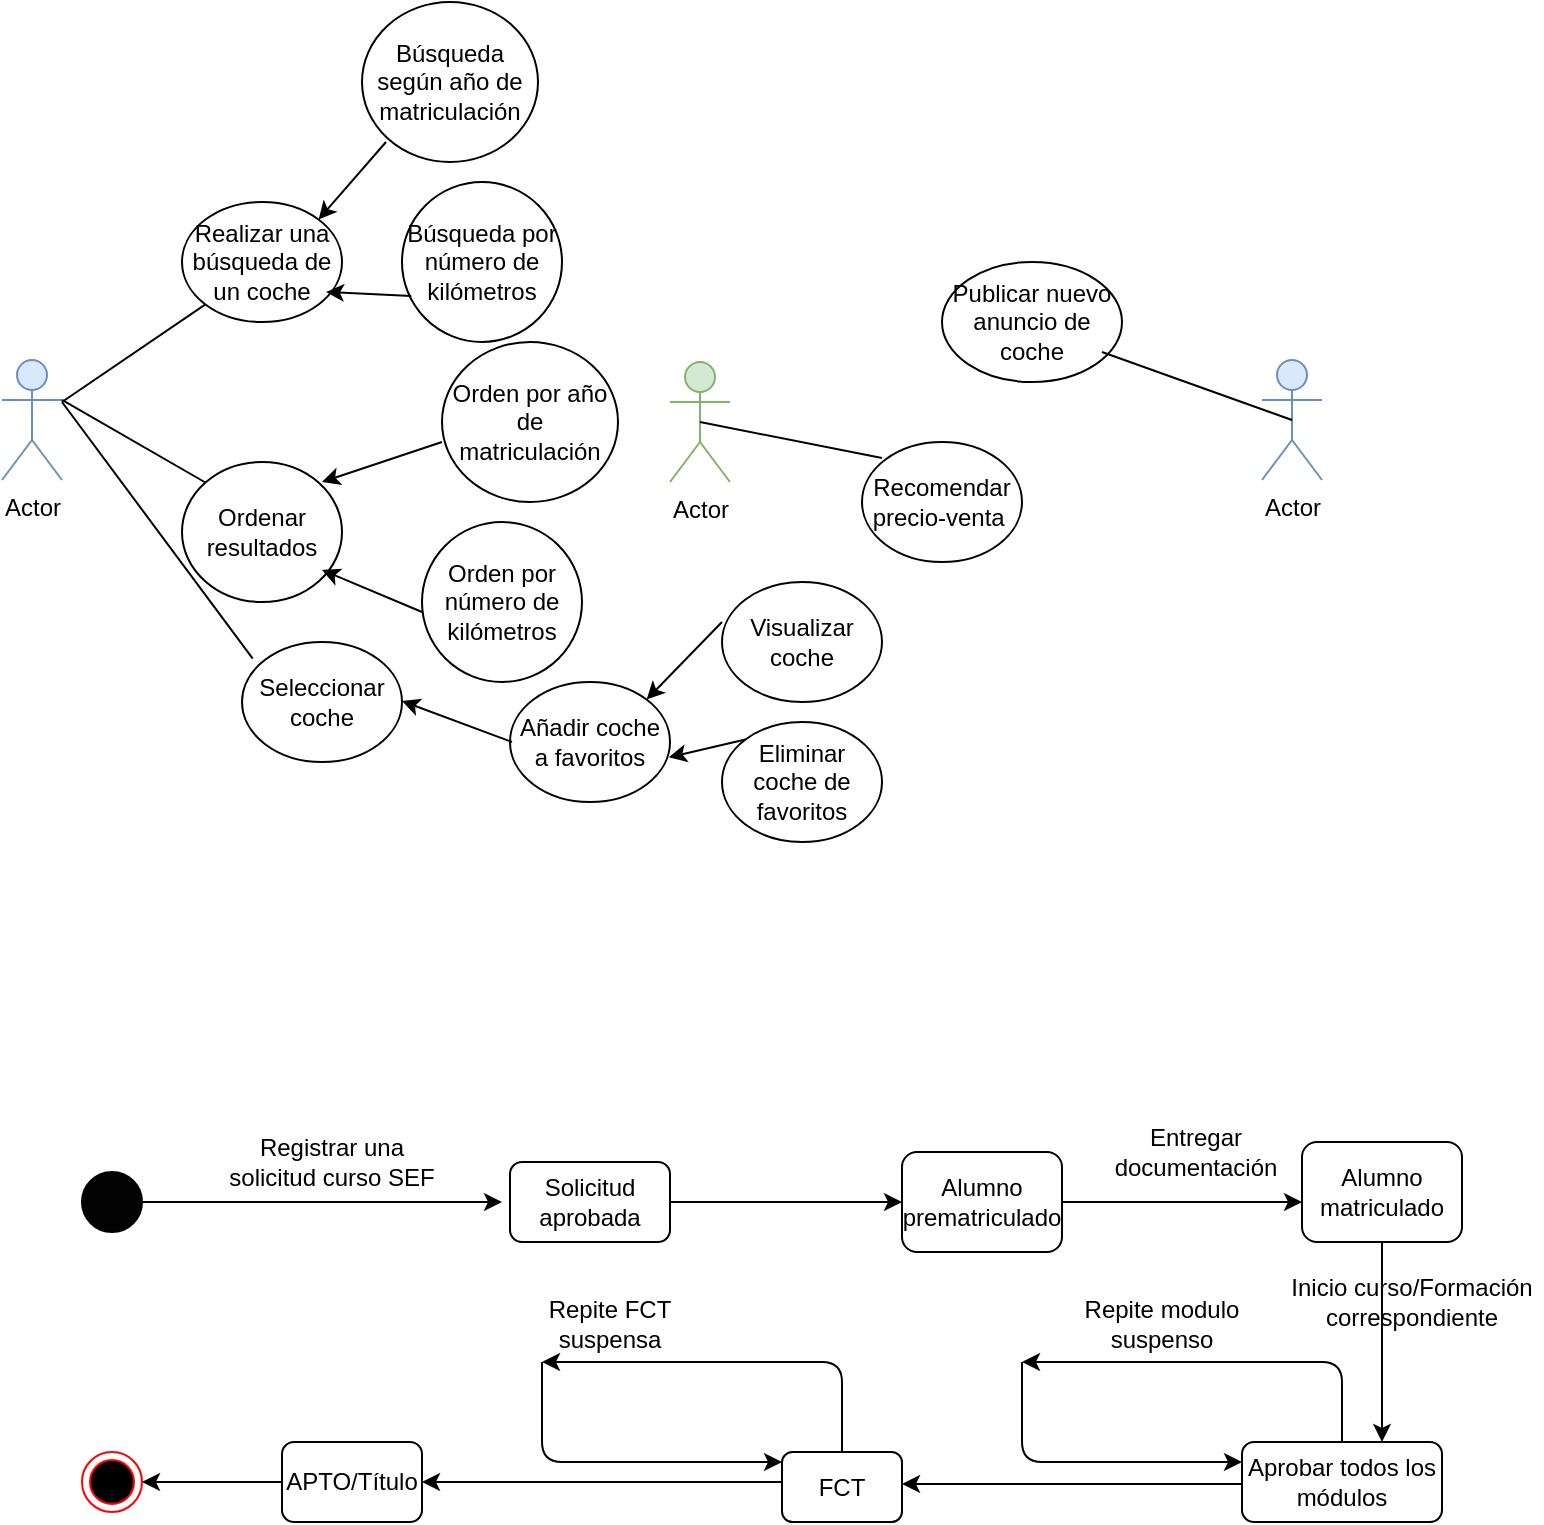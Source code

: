 <mxfile version="14.7.0" type="github">
  <diagram id="AsL2J251Isr8kJkKQHdW" name="Page-1">
    <mxGraphModel dx="742" dy="477" grid="1" gridSize="10" guides="1" tooltips="1" connect="1" arrows="1" fold="1" page="1" pageScale="1" pageWidth="827" pageHeight="1169" math="0" shadow="0">
      <root>
        <mxCell id="0" />
        <mxCell id="1" parent="0" />
        <mxCell id="w96s1OQSeW8Rjc-1KAH1-1" value="Actor" style="shape=umlActor;verticalLabelPosition=bottom;verticalAlign=top;html=1;outlineConnect=0;fillColor=#dae8fc;strokeColor=#6c8ebf;" parent="1" vertex="1">
          <mxGeometry x="50" y="179" width="30" height="60" as="geometry" />
        </mxCell>
        <mxCell id="w96s1OQSeW8Rjc-1KAH1-2" value="Actor" style="shape=umlActor;verticalLabelPosition=bottom;verticalAlign=top;html=1;outlineConnect=0;fillColor=#dae8fc;strokeColor=#6c8ebf;" parent="1" vertex="1">
          <mxGeometry x="680" y="179" width="30" height="60" as="geometry" />
        </mxCell>
        <mxCell id="w96s1OQSeW8Rjc-1KAH1-3" value="Actor" style="shape=umlActor;verticalLabelPosition=bottom;verticalAlign=top;html=1;outlineConnect=0;fillColor=#d5e8d4;strokeColor=#82b366;" parent="1" vertex="1">
          <mxGeometry x="384" y="180" width="30" height="60" as="geometry" />
        </mxCell>
        <mxCell id="w96s1OQSeW8Rjc-1KAH1-4" value="Realizar una búsqueda de un coche" style="ellipse;whiteSpace=wrap;html=1;" parent="1" vertex="1">
          <mxGeometry x="140" y="100" width="80" height="60" as="geometry" />
        </mxCell>
        <mxCell id="w96s1OQSeW8Rjc-1KAH1-5" value="Publicar nuevo anuncio de coche" style="ellipse;whiteSpace=wrap;html=1;" parent="1" vertex="1">
          <mxGeometry x="520" y="130" width="90" height="60" as="geometry" />
        </mxCell>
        <mxCell id="w96s1OQSeW8Rjc-1KAH1-8" value="Búsqueda según año de matriculación" style="ellipse;whiteSpace=wrap;html=1;" parent="1" vertex="1">
          <mxGeometry x="230" width="88" height="80" as="geometry" />
        </mxCell>
        <mxCell id="w96s1OQSeW8Rjc-1KAH1-9" value="Búsqueda por número de kilómetros" style="ellipse;whiteSpace=wrap;html=1;" parent="1" vertex="1">
          <mxGeometry x="250" y="90" width="80" height="80" as="geometry" />
        </mxCell>
        <mxCell id="w96s1OQSeW8Rjc-1KAH1-10" value="" style="endArrow=none;html=1;entryX=0;entryY=1;entryDx=0;entryDy=0;" parent="1" target="w96s1OQSeW8Rjc-1KAH1-4" edge="1">
          <mxGeometry width="50" height="50" relative="1" as="geometry">
            <mxPoint x="80" y="200" as="sourcePoint" />
            <mxPoint x="150" y="160" as="targetPoint" />
          </mxGeometry>
        </mxCell>
        <mxCell id="w96s1OQSeW8Rjc-1KAH1-11" value="" style="endArrow=classic;html=1;entryX=1;entryY=0;entryDx=0;entryDy=0;" parent="1" target="w96s1OQSeW8Rjc-1KAH1-4" edge="1">
          <mxGeometry width="50" height="50" relative="1" as="geometry">
            <mxPoint x="242" y="70" as="sourcePoint" />
            <mxPoint x="182" y="100" as="targetPoint" />
          </mxGeometry>
        </mxCell>
        <mxCell id="w96s1OQSeW8Rjc-1KAH1-12" value="" style="endArrow=classic;html=1;exitX=0.058;exitY=0.713;exitDx=0;exitDy=0;exitPerimeter=0;" parent="1" edge="1" source="w96s1OQSeW8Rjc-1KAH1-9">
          <mxGeometry width="50" height="50" relative="1" as="geometry">
            <mxPoint x="252" y="175.32" as="sourcePoint" />
            <mxPoint x="212" y="145" as="targetPoint" />
            <Array as="points">
              <mxPoint x="212" y="145" />
            </Array>
          </mxGeometry>
        </mxCell>
        <mxCell id="w96s1OQSeW8Rjc-1KAH1-13" value="Ordenar resultados&lt;br&gt;" style="ellipse;whiteSpace=wrap;html=1;" parent="1" vertex="1">
          <mxGeometry x="140" y="230" width="80" height="70" as="geometry" />
        </mxCell>
        <mxCell id="w96s1OQSeW8Rjc-1KAH1-15" value="" style="endArrow=none;html=1;exitX=1;exitY=0.333;exitDx=0;exitDy=0;exitPerimeter=0;entryX=0;entryY=0;entryDx=0;entryDy=0;" parent="1" source="w96s1OQSeW8Rjc-1KAH1-1" target="w96s1OQSeW8Rjc-1KAH1-13" edge="1">
          <mxGeometry width="50" height="50" relative="1" as="geometry">
            <mxPoint x="360" y="220" as="sourcePoint" />
            <mxPoint x="410" y="170" as="targetPoint" />
          </mxGeometry>
        </mxCell>
        <mxCell id="w96s1OQSeW8Rjc-1KAH1-17" value="Seleccionar coche" style="ellipse;whiteSpace=wrap;html=1;" parent="1" vertex="1">
          <mxGeometry x="170" y="320" width="80" height="60" as="geometry" />
        </mxCell>
        <mxCell id="w96s1OQSeW8Rjc-1KAH1-18" value="Añadir coche a favoritos" style="ellipse;whiteSpace=wrap;html=1;" parent="1" vertex="1">
          <mxGeometry x="304" y="340" width="80" height="60" as="geometry" />
        </mxCell>
        <mxCell id="w96s1OQSeW8Rjc-1KAH1-20" value="" style="endArrow=none;html=1;exitX=0.067;exitY=0.139;exitDx=0;exitDy=0;exitPerimeter=0;" parent="1" source="w96s1OQSeW8Rjc-1KAH1-17" edge="1">
          <mxGeometry width="50" height="50" relative="1" as="geometry">
            <mxPoint x="30" y="250" as="sourcePoint" />
            <mxPoint x="80" y="200" as="targetPoint" />
          </mxGeometry>
        </mxCell>
        <mxCell id="w96s1OQSeW8Rjc-1KAH1-21" value="" style="endArrow=classic;html=1;" parent="1" edge="1">
          <mxGeometry width="50" height="50" relative="1" as="geometry">
            <mxPoint x="305" y="370" as="sourcePoint" />
            <mxPoint x="250" y="349.5" as="targetPoint" />
            <Array as="points">
              <mxPoint x="305" y="370" />
            </Array>
          </mxGeometry>
        </mxCell>
        <mxCell id="w96s1OQSeW8Rjc-1KAH1-22" value="Visualizar coche" style="ellipse;whiteSpace=wrap;html=1;" parent="1" vertex="1">
          <mxGeometry x="410" y="290" width="80" height="60" as="geometry" />
        </mxCell>
        <mxCell id="w96s1OQSeW8Rjc-1KAH1-23" value="Eliminar coche de favoritos" style="ellipse;whiteSpace=wrap;html=1;" parent="1" vertex="1">
          <mxGeometry x="410" y="360" width="80" height="60" as="geometry" />
        </mxCell>
        <mxCell id="w96s1OQSeW8Rjc-1KAH1-24" value="" style="endArrow=classic;html=1;entryX=1;entryY=0;entryDx=0;entryDy=0;" parent="1" target="w96s1OQSeW8Rjc-1KAH1-18" edge="1">
          <mxGeometry width="50" height="50" relative="1" as="geometry">
            <mxPoint x="410" y="310" as="sourcePoint" />
            <mxPoint x="370" y="260" as="targetPoint" />
          </mxGeometry>
        </mxCell>
        <mxCell id="w96s1OQSeW8Rjc-1KAH1-25" value="" style="endArrow=classic;html=1;exitX=0;exitY=0;exitDx=0;exitDy=0;entryX=0.992;entryY=0.628;entryDx=0;entryDy=0;entryPerimeter=0;" parent="1" source="w96s1OQSeW8Rjc-1KAH1-23" target="w96s1OQSeW8Rjc-1KAH1-18" edge="1">
          <mxGeometry width="50" height="50" relative="1" as="geometry">
            <mxPoint x="320" y="310" as="sourcePoint" />
            <mxPoint x="370" y="260" as="targetPoint" />
          </mxGeometry>
        </mxCell>
        <mxCell id="w96s1OQSeW8Rjc-1KAH1-26" value="" style="endArrow=none;html=1;entryX=0.5;entryY=0.5;entryDx=0;entryDy=0;entryPerimeter=0;" parent="1" target="w96s1OQSeW8Rjc-1KAH1-2" edge="1">
          <mxGeometry width="50" height="50" relative="1" as="geometry">
            <mxPoint x="600" y="175" as="sourcePoint" />
            <mxPoint x="680" y="210" as="targetPoint" />
          </mxGeometry>
        </mxCell>
        <mxCell id="w96s1OQSeW8Rjc-1KAH1-27" value="Recomendar precio-venta&amp;nbsp;" style="ellipse;whiteSpace=wrap;html=1;" parent="1" vertex="1">
          <mxGeometry x="480" y="220" width="80" height="60" as="geometry" />
        </mxCell>
        <mxCell id="w96s1OQSeW8Rjc-1KAH1-28" value="" style="endArrow=none;html=1;exitX=0.5;exitY=0.5;exitDx=0;exitDy=0;exitPerimeter=0;" parent="1" source="w96s1OQSeW8Rjc-1KAH1-3" edge="1">
          <mxGeometry width="50" height="50" relative="1" as="geometry">
            <mxPoint x="430" y="250" as="sourcePoint" />
            <mxPoint x="490" y="228" as="targetPoint" />
          </mxGeometry>
        </mxCell>
        <mxCell id="8t_JVIRldsv6qtaErGp4-1" value="Orden por año de matriculación" style="ellipse;whiteSpace=wrap;html=1;" vertex="1" parent="1">
          <mxGeometry x="270" y="170" width="88" height="80" as="geometry" />
        </mxCell>
        <mxCell id="8t_JVIRldsv6qtaErGp4-2" value="Orden por número de kilómetros" style="ellipse;whiteSpace=wrap;html=1;" vertex="1" parent="1">
          <mxGeometry x="260" y="260" width="80" height="80" as="geometry" />
        </mxCell>
        <mxCell id="8t_JVIRldsv6qtaErGp4-3" value="" style="endArrow=classic;html=1;" edge="1" parent="1">
          <mxGeometry width="50" height="50" relative="1" as="geometry">
            <mxPoint x="270" y="220" as="sourcePoint" />
            <mxPoint x="210" y="240" as="targetPoint" />
            <Array as="points">
              <mxPoint x="270" y="220.21" />
            </Array>
          </mxGeometry>
        </mxCell>
        <mxCell id="8t_JVIRldsv6qtaErGp4-4" value="" style="endArrow=classic;html=1;" edge="1" parent="1">
          <mxGeometry width="50" height="50" relative="1" as="geometry">
            <mxPoint x="260" y="305" as="sourcePoint" />
            <mxPoint x="210" y="284" as="targetPoint" />
          </mxGeometry>
        </mxCell>
        <mxCell id="8t_JVIRldsv6qtaErGp4-7" value="" style="ellipse;whiteSpace=wrap;html=1;aspect=fixed;fillColor=#030303;" vertex="1" parent="1">
          <mxGeometry x="90" y="585" width="30" height="30" as="geometry" />
        </mxCell>
        <mxCell id="8t_JVIRldsv6qtaErGp4-8" value="" style="endArrow=classic;html=1;exitX=1;exitY=0.5;exitDx=0;exitDy=0;" edge="1" parent="1" source="8t_JVIRldsv6qtaErGp4-7">
          <mxGeometry width="50" height="50" relative="1" as="geometry">
            <mxPoint x="360" y="720" as="sourcePoint" />
            <mxPoint x="300" y="600" as="targetPoint" />
          </mxGeometry>
        </mxCell>
        <mxCell id="8t_JVIRldsv6qtaErGp4-11" value="Solicitud aprobada" style="rounded=1;whiteSpace=wrap;html=1;fillColor=#FFFFFF;" vertex="1" parent="1">
          <mxGeometry x="304" y="580" width="80" height="40" as="geometry" />
        </mxCell>
        <mxCell id="8t_JVIRldsv6qtaErGp4-12" value="" style="endArrow=classic;html=1;exitX=1;exitY=0.5;exitDx=0;exitDy=0;entryX=0;entryY=0.5;entryDx=0;entryDy=0;" edge="1" parent="1" source="8t_JVIRldsv6qtaErGp4-11" target="8t_JVIRldsv6qtaErGp4-13">
          <mxGeometry width="50" height="50" relative="1" as="geometry">
            <mxPoint x="360" y="700" as="sourcePoint" />
            <mxPoint x="440" y="600" as="targetPoint" />
          </mxGeometry>
        </mxCell>
        <mxCell id="8t_JVIRldsv6qtaErGp4-13" value="Alumno prematriculado" style="rounded=1;whiteSpace=wrap;html=1;fillColor=#FFFFFF;" vertex="1" parent="1">
          <mxGeometry x="500" y="575" width="80" height="50" as="geometry" />
        </mxCell>
        <mxCell id="8t_JVIRldsv6qtaErGp4-18" value="Alumno matriculado" style="rounded=1;whiteSpace=wrap;html=1;fillColor=#FFFFFF;" vertex="1" parent="1">
          <mxGeometry x="700" y="570" width="80" height="50" as="geometry" />
        </mxCell>
        <mxCell id="8t_JVIRldsv6qtaErGp4-19" value="" style="endArrow=classic;html=1;exitX=1;exitY=0.5;exitDx=0;exitDy=0;" edge="1" parent="1" source="8t_JVIRldsv6qtaErGp4-13">
          <mxGeometry width="50" height="50" relative="1" as="geometry">
            <mxPoint x="640" y="595" as="sourcePoint" />
            <mxPoint x="700" y="600" as="targetPoint" />
          </mxGeometry>
        </mxCell>
        <mxCell id="8t_JVIRldsv6qtaErGp4-20" value="Aprobar todos los módulos" style="rounded=1;whiteSpace=wrap;html=1;fillColor=#FFFFFF;" vertex="1" parent="1">
          <mxGeometry x="670" y="720" width="100" height="40" as="geometry" />
        </mxCell>
        <mxCell id="8t_JVIRldsv6qtaErGp4-22" value="" style="endArrow=classic;html=1;exitX=0.5;exitY=0;exitDx=0;exitDy=0;" edge="1" parent="1" source="8t_JVIRldsv6qtaErGp4-20">
          <mxGeometry width="50" height="50" relative="1" as="geometry">
            <mxPoint x="430" y="670" as="sourcePoint" />
            <mxPoint x="560" y="680" as="targetPoint" />
            <Array as="points">
              <mxPoint x="720" y="680" />
            </Array>
          </mxGeometry>
        </mxCell>
        <mxCell id="8t_JVIRldsv6qtaErGp4-23" value="" style="endArrow=classic;html=1;entryX=0;entryY=0.25;entryDx=0;entryDy=0;" edge="1" parent="1" target="8t_JVIRldsv6qtaErGp4-20">
          <mxGeometry width="50" height="50" relative="1" as="geometry">
            <mxPoint x="560" y="680" as="sourcePoint" />
            <mxPoint x="480" y="620" as="targetPoint" />
            <Array as="points">
              <mxPoint x="560" y="730" />
            </Array>
          </mxGeometry>
        </mxCell>
        <mxCell id="8t_JVIRldsv6qtaErGp4-24" value="Repite modulo suspenso" style="text;html=1;strokeColor=none;fillColor=none;align=center;verticalAlign=middle;whiteSpace=wrap;rounded=0;" vertex="1" parent="1">
          <mxGeometry x="580" y="651" width="100" height="20" as="geometry" />
        </mxCell>
        <mxCell id="8t_JVIRldsv6qtaErGp4-25" value="" style="endArrow=classic;html=1;" edge="1" parent="1">
          <mxGeometry width="50" height="50" relative="1" as="geometry">
            <mxPoint x="670" y="741" as="sourcePoint" />
            <mxPoint x="500" y="741" as="targetPoint" />
          </mxGeometry>
        </mxCell>
        <mxCell id="8t_JVIRldsv6qtaErGp4-26" value="" style="endArrow=classic;html=1;exitX=0.5;exitY=1;exitDx=0;exitDy=0;" edge="1" parent="1" source="8t_JVIRldsv6qtaErGp4-18">
          <mxGeometry width="50" height="50" relative="1" as="geometry">
            <mxPoint x="430" y="650" as="sourcePoint" />
            <mxPoint x="740" y="720" as="targetPoint" />
            <Array as="points">
              <mxPoint x="740" y="720" />
            </Array>
          </mxGeometry>
        </mxCell>
        <mxCell id="8t_JVIRldsv6qtaErGp4-28" value="FCT" style="rounded=1;whiteSpace=wrap;html=1;fillColor=#FFFFFF;" vertex="1" parent="1">
          <mxGeometry x="440" y="725" width="60" height="35" as="geometry" />
        </mxCell>
        <mxCell id="8t_JVIRldsv6qtaErGp4-29" value="" style="endArrow=classic;html=1;exitX=0.5;exitY=0;exitDx=0;exitDy=0;" edge="1" parent="1" source="8t_JVIRldsv6qtaErGp4-28">
          <mxGeometry width="50" height="50" relative="1" as="geometry">
            <mxPoint x="430" y="760" as="sourcePoint" />
            <mxPoint x="320" y="680" as="targetPoint" />
            <Array as="points">
              <mxPoint x="470" y="680" />
            </Array>
          </mxGeometry>
        </mxCell>
        <mxCell id="8t_JVIRldsv6qtaErGp4-32" value="" style="endArrow=classic;html=1;" edge="1" parent="1">
          <mxGeometry width="50" height="50" relative="1" as="geometry">
            <mxPoint x="320" y="680" as="sourcePoint" />
            <mxPoint x="440" y="730" as="targetPoint" />
            <Array as="points">
              <mxPoint x="320" y="730" />
            </Array>
          </mxGeometry>
        </mxCell>
        <mxCell id="8t_JVIRldsv6qtaErGp4-33" value="Repite FCT suspensa" style="text;html=1;strokeColor=none;fillColor=none;align=center;verticalAlign=middle;whiteSpace=wrap;rounded=0;" vertex="1" parent="1">
          <mxGeometry x="304" y="651" width="100" height="20" as="geometry" />
        </mxCell>
        <mxCell id="8t_JVIRldsv6qtaErGp4-34" value="" style="endArrow=classic;html=1;entryX=1;entryY=0.5;entryDx=0;entryDy=0;" edge="1" parent="1" target="8t_JVIRldsv6qtaErGp4-35">
          <mxGeometry width="50" height="50" relative="1" as="geometry">
            <mxPoint x="440" y="740" as="sourcePoint" />
            <mxPoint x="300" y="740" as="targetPoint" />
          </mxGeometry>
        </mxCell>
        <mxCell id="8t_JVIRldsv6qtaErGp4-35" value="APTO/Título" style="rounded=1;whiteSpace=wrap;html=1;fillColor=#FFFFFF;" vertex="1" parent="1">
          <mxGeometry x="190" y="720" width="70" height="40" as="geometry" />
        </mxCell>
        <mxCell id="8t_JVIRldsv6qtaErGp4-36" value="" style="endArrow=classic;html=1;" edge="1" parent="1">
          <mxGeometry width="50" height="50" relative="1" as="geometry">
            <mxPoint x="190" y="740" as="sourcePoint" />
            <mxPoint x="120" y="740" as="targetPoint" />
          </mxGeometry>
        </mxCell>
        <mxCell id="8t_JVIRldsv6qtaErGp4-37" value="" style="ellipse;html=1;shape=endState;fillColor=#000000;strokeColor=#ff0000;" vertex="1" parent="1">
          <mxGeometry x="90" y="725" width="30" height="30" as="geometry" />
        </mxCell>
        <mxCell id="8t_JVIRldsv6qtaErGp4-38" value="Registrar una solicitud curso SEF" style="text;html=1;strokeColor=none;fillColor=none;align=center;verticalAlign=middle;whiteSpace=wrap;rounded=0;" vertex="1" parent="1">
          <mxGeometry x="160" y="570" width="110" height="20" as="geometry" />
        </mxCell>
        <mxCell id="8t_JVIRldsv6qtaErGp4-39" value="Entregar documentación" style="text;html=1;strokeColor=none;fillColor=none;align=center;verticalAlign=middle;whiteSpace=wrap;rounded=0;" vertex="1" parent="1">
          <mxGeometry x="614" y="565" width="66" height="20" as="geometry" />
        </mxCell>
        <mxCell id="8t_JVIRldsv6qtaErGp4-41" value="Inicio curso/Formación correspondiente" style="text;html=1;strokeColor=none;fillColor=none;align=center;verticalAlign=middle;whiteSpace=wrap;rounded=0;" vertex="1" parent="1">
          <mxGeometry x="690" y="640" width="130" height="20" as="geometry" />
        </mxCell>
      </root>
    </mxGraphModel>
  </diagram>
</mxfile>
